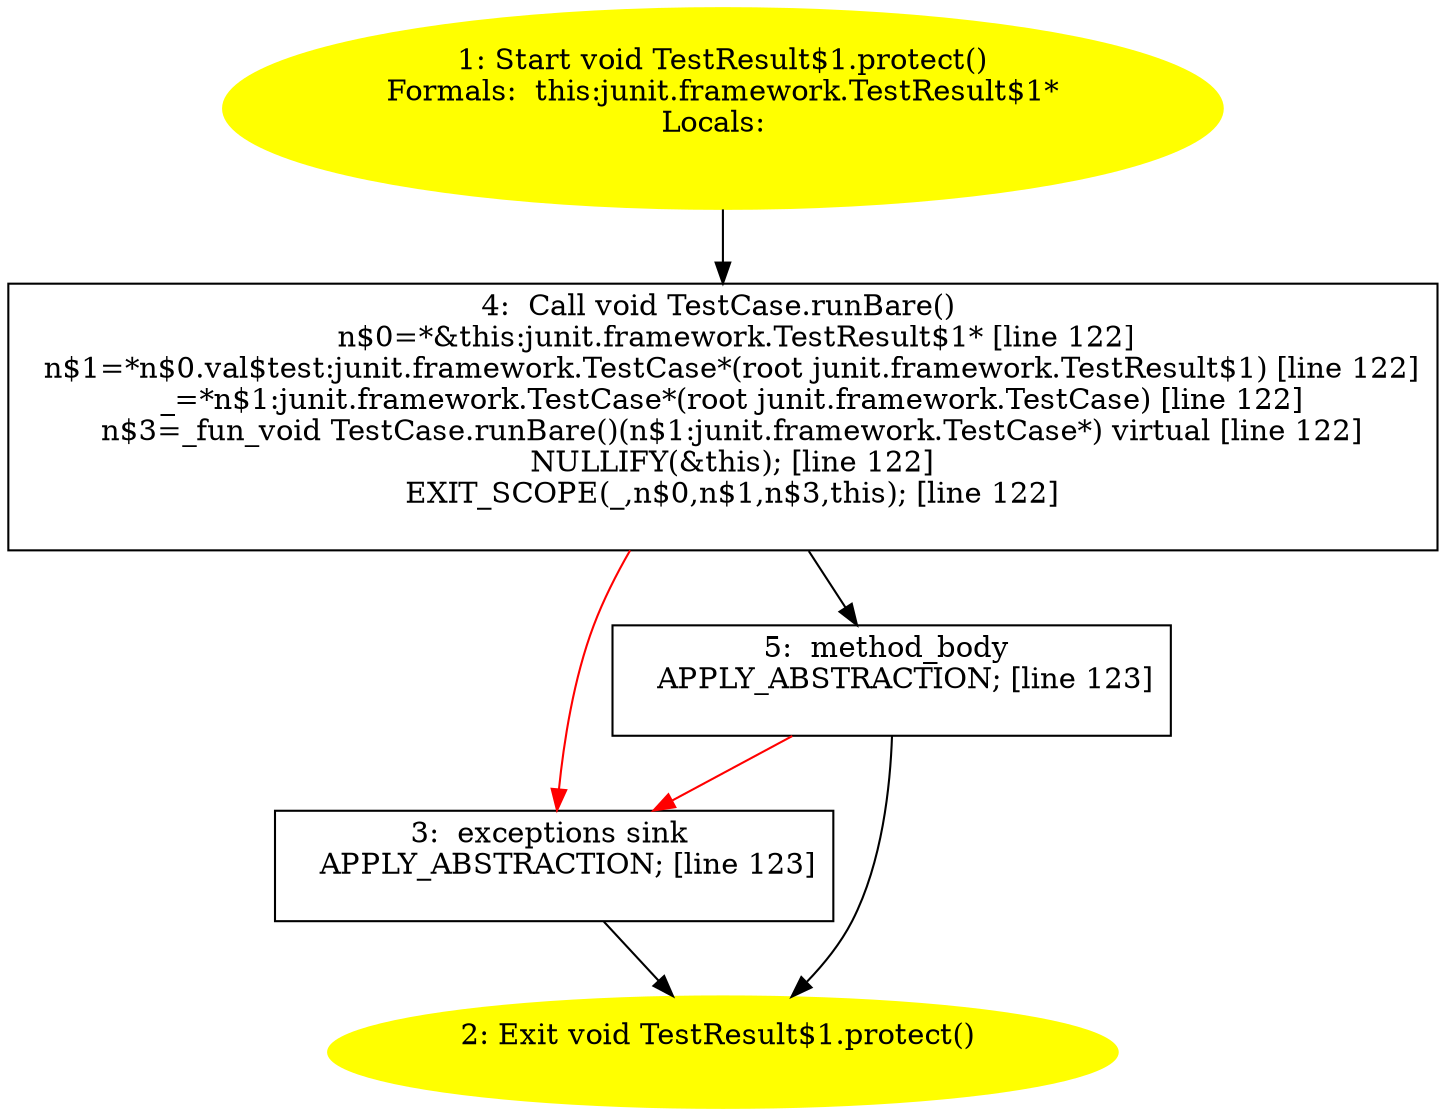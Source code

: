 /* @generated */
digraph cfg {
"junit.framework.TestResult$1.protect():void.2e479ed7683dcb52afd8f1ff26b406ea_1" [label="1: Start void TestResult$1.protect()\nFormals:  this:junit.framework.TestResult$1*\nLocals:  \n  " color=yellow style=filled]
	

	 "junit.framework.TestResult$1.protect():void.2e479ed7683dcb52afd8f1ff26b406ea_1" -> "junit.framework.TestResult$1.protect():void.2e479ed7683dcb52afd8f1ff26b406ea_4" ;
"junit.framework.TestResult$1.protect():void.2e479ed7683dcb52afd8f1ff26b406ea_2" [label="2: Exit void TestResult$1.protect() \n  " color=yellow style=filled]
	

"junit.framework.TestResult$1.protect():void.2e479ed7683dcb52afd8f1ff26b406ea_3" [label="3:  exceptions sink \n   APPLY_ABSTRACTION; [line 123]\n " shape="box"]
	

	 "junit.framework.TestResult$1.protect():void.2e479ed7683dcb52afd8f1ff26b406ea_3" -> "junit.framework.TestResult$1.protect():void.2e479ed7683dcb52afd8f1ff26b406ea_2" ;
"junit.framework.TestResult$1.protect():void.2e479ed7683dcb52afd8f1ff26b406ea_4" [label="4:  Call void TestCase.runBare() \n   n$0=*&this:junit.framework.TestResult$1* [line 122]\n  n$1=*n$0.val$test:junit.framework.TestCase*(root junit.framework.TestResult$1) [line 122]\n  _=*n$1:junit.framework.TestCase*(root junit.framework.TestCase) [line 122]\n  n$3=_fun_void TestCase.runBare()(n$1:junit.framework.TestCase*) virtual [line 122]\n  NULLIFY(&this); [line 122]\n  EXIT_SCOPE(_,n$0,n$1,n$3,this); [line 122]\n " shape="box"]
	

	 "junit.framework.TestResult$1.protect():void.2e479ed7683dcb52afd8f1ff26b406ea_4" -> "junit.framework.TestResult$1.protect():void.2e479ed7683dcb52afd8f1ff26b406ea_5" ;
	 "junit.framework.TestResult$1.protect():void.2e479ed7683dcb52afd8f1ff26b406ea_4" -> "junit.framework.TestResult$1.protect():void.2e479ed7683dcb52afd8f1ff26b406ea_3" [color="red" ];
"junit.framework.TestResult$1.protect():void.2e479ed7683dcb52afd8f1ff26b406ea_5" [label="5:  method_body \n   APPLY_ABSTRACTION; [line 123]\n " shape="box"]
	

	 "junit.framework.TestResult$1.protect():void.2e479ed7683dcb52afd8f1ff26b406ea_5" -> "junit.framework.TestResult$1.protect():void.2e479ed7683dcb52afd8f1ff26b406ea_2" ;
	 "junit.framework.TestResult$1.protect():void.2e479ed7683dcb52afd8f1ff26b406ea_5" -> "junit.framework.TestResult$1.protect():void.2e479ed7683dcb52afd8f1ff26b406ea_3" [color="red" ];
}
